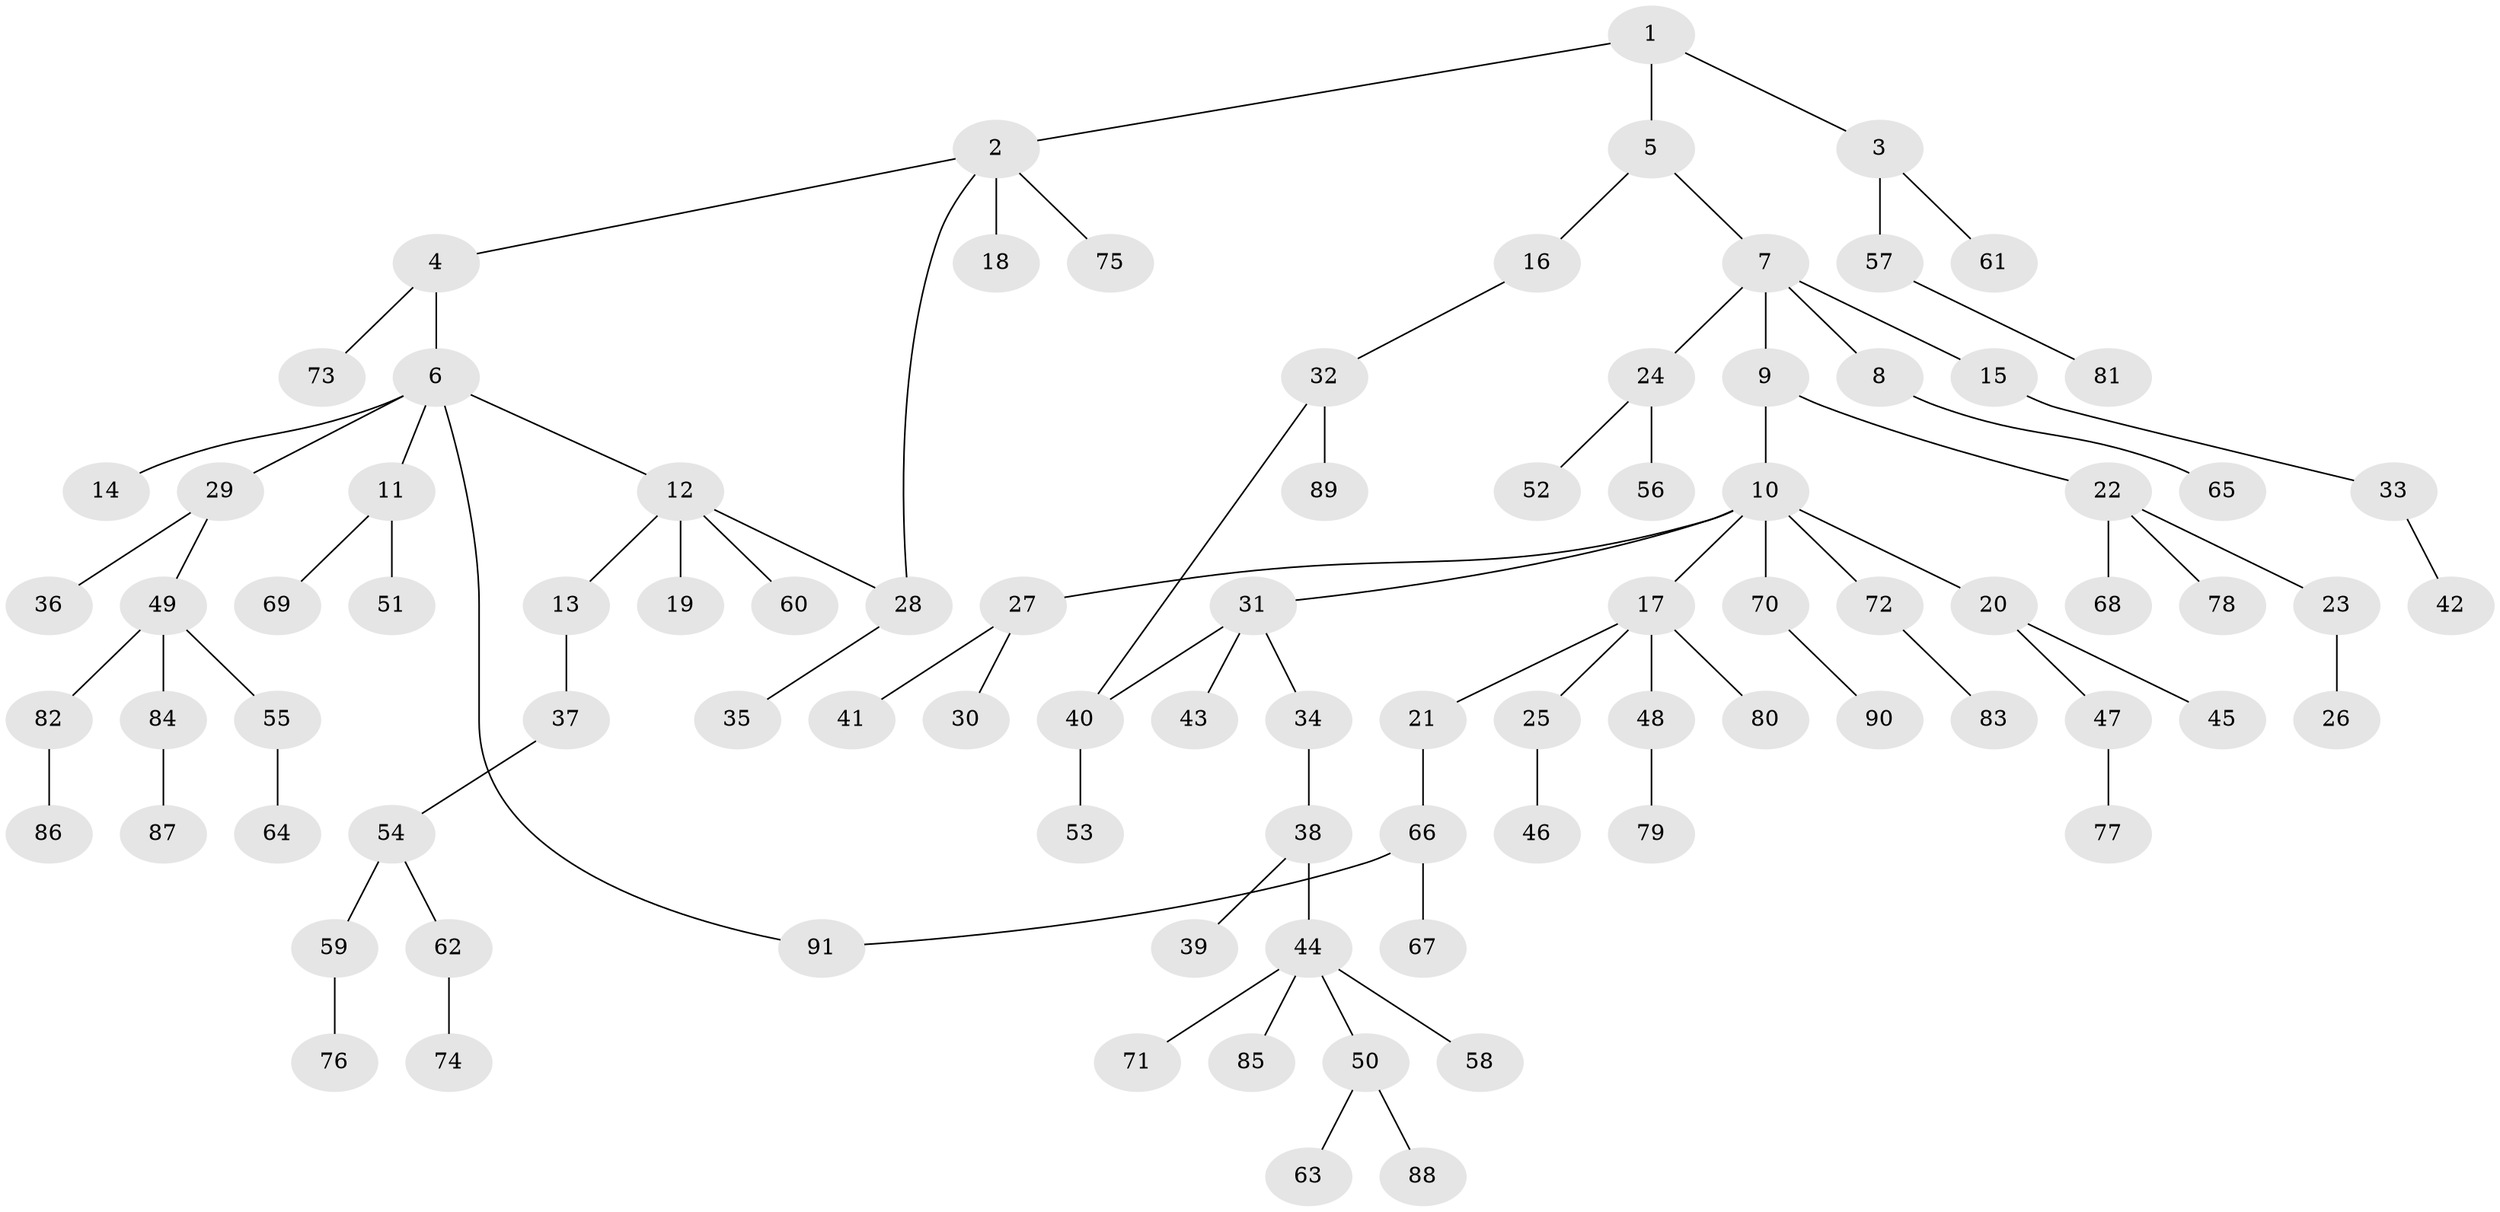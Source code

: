 // coarse degree distribution, {4: 0.07407407407407407, 3: 0.07407407407407407, 5: 0.07407407407407407, 2: 0.2222222222222222, 6: 0.037037037037037035, 1: 0.5185185185185185}
// Generated by graph-tools (version 1.1) at 2025/17/03/04/25 18:17:06]
// undirected, 91 vertices, 93 edges
graph export_dot {
graph [start="1"]
  node [color=gray90,style=filled];
  1;
  2;
  3;
  4;
  5;
  6;
  7;
  8;
  9;
  10;
  11;
  12;
  13;
  14;
  15;
  16;
  17;
  18;
  19;
  20;
  21;
  22;
  23;
  24;
  25;
  26;
  27;
  28;
  29;
  30;
  31;
  32;
  33;
  34;
  35;
  36;
  37;
  38;
  39;
  40;
  41;
  42;
  43;
  44;
  45;
  46;
  47;
  48;
  49;
  50;
  51;
  52;
  53;
  54;
  55;
  56;
  57;
  58;
  59;
  60;
  61;
  62;
  63;
  64;
  65;
  66;
  67;
  68;
  69;
  70;
  71;
  72;
  73;
  74;
  75;
  76;
  77;
  78;
  79;
  80;
  81;
  82;
  83;
  84;
  85;
  86;
  87;
  88;
  89;
  90;
  91;
  1 -- 2;
  1 -- 3;
  1 -- 5;
  2 -- 4;
  2 -- 18;
  2 -- 75;
  2 -- 28;
  3 -- 57;
  3 -- 61;
  4 -- 6;
  4 -- 73;
  5 -- 7;
  5 -- 16;
  6 -- 11;
  6 -- 12;
  6 -- 14;
  6 -- 29;
  6 -- 91;
  7 -- 8;
  7 -- 9;
  7 -- 15;
  7 -- 24;
  8 -- 65;
  9 -- 10;
  9 -- 22;
  10 -- 17;
  10 -- 20;
  10 -- 27;
  10 -- 31;
  10 -- 70;
  10 -- 72;
  11 -- 51;
  11 -- 69;
  12 -- 13;
  12 -- 19;
  12 -- 28;
  12 -- 60;
  13 -- 37;
  15 -- 33;
  16 -- 32;
  17 -- 21;
  17 -- 25;
  17 -- 48;
  17 -- 80;
  20 -- 45;
  20 -- 47;
  21 -- 66;
  22 -- 23;
  22 -- 68;
  22 -- 78;
  23 -- 26;
  24 -- 52;
  24 -- 56;
  25 -- 46;
  27 -- 30;
  27 -- 41;
  28 -- 35;
  29 -- 36;
  29 -- 49;
  31 -- 34;
  31 -- 43;
  31 -- 40;
  32 -- 40;
  32 -- 89;
  33 -- 42;
  34 -- 38;
  37 -- 54;
  38 -- 39;
  38 -- 44;
  40 -- 53;
  44 -- 50;
  44 -- 58;
  44 -- 71;
  44 -- 85;
  47 -- 77;
  48 -- 79;
  49 -- 55;
  49 -- 82;
  49 -- 84;
  50 -- 63;
  50 -- 88;
  54 -- 59;
  54 -- 62;
  55 -- 64;
  57 -- 81;
  59 -- 76;
  62 -- 74;
  66 -- 67;
  66 -- 91;
  70 -- 90;
  72 -- 83;
  82 -- 86;
  84 -- 87;
}
